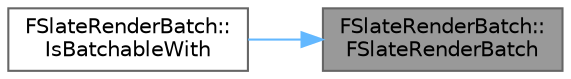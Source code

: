 digraph "FSlateRenderBatch::FSlateRenderBatch"
{
 // INTERACTIVE_SVG=YES
 // LATEX_PDF_SIZE
  bgcolor="transparent";
  edge [fontname=Helvetica,fontsize=10,labelfontname=Helvetica,labelfontsize=10];
  node [fontname=Helvetica,fontsize=10,shape=box,height=0.2,width=0.4];
  rankdir="RL";
  Node1 [id="Node000001",label="FSlateRenderBatch::\lFSlateRenderBatch",height=0.2,width=0.4,color="gray40", fillcolor="grey60", style="filled", fontcolor="black",tooltip=" "];
  Node1 -> Node2 [id="edge1_Node000001_Node000002",dir="back",color="steelblue1",style="solid",tooltip=" "];
  Node2 [id="Node000002",label="FSlateRenderBatch::\lIsBatchableWith",height=0.2,width=0.4,color="grey40", fillcolor="white", style="filled",URL="$d2/d24/classFSlateRenderBatch.html#a6960c9efc158d8c2c81553b1a51f4eaa",tooltip=" "];
}
